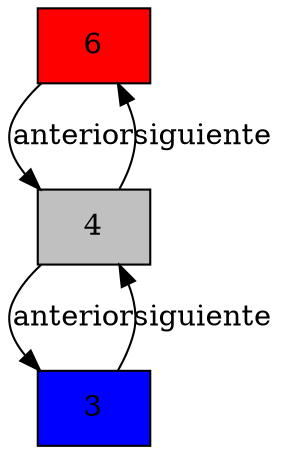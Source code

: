 digraph grafico{
node [style = "filled" shape = "box"]
"<clases.nodoDoble.NodoDoble object at 0x7f5aebc9b190>" [label = "6" fillcolor = "red"]
"<clases.nodoDoble.NodoDoble object at 0x7f5aebc9b190>" -> "<clases.nodoDoble.NodoDoble object at 0x7f5aebc780d0>" [label = "anterior"]
"<clases.nodoDoble.NodoDoble object at 0x7f5aebc780d0>" [label = "4" fillcolor = "gray"]
"<clases.nodoDoble.NodoDoble object at 0x7f5aebc780d0>" -> "<clases.nodoDoble.NodoDoble object at 0x7f5aebc9b220>" [label = "anterior"]
"<clases.nodoDoble.NodoDoble object at 0x7f5aebc780d0>" -> "<clases.nodoDoble.NodoDoble object at 0x7f5aebc9b190>" [label = "siguiente"]
"<clases.nodoDoble.NodoDoble object at 0x7f5aebc9b220>" [label = "3" fillcolor = "blue"]
"<clases.nodoDoble.NodoDoble object at 0x7f5aebc9b220>" -> "<clases.nodoDoble.NodoDoble object at 0x7f5aebc780d0>" [label = "siguiente"]
}